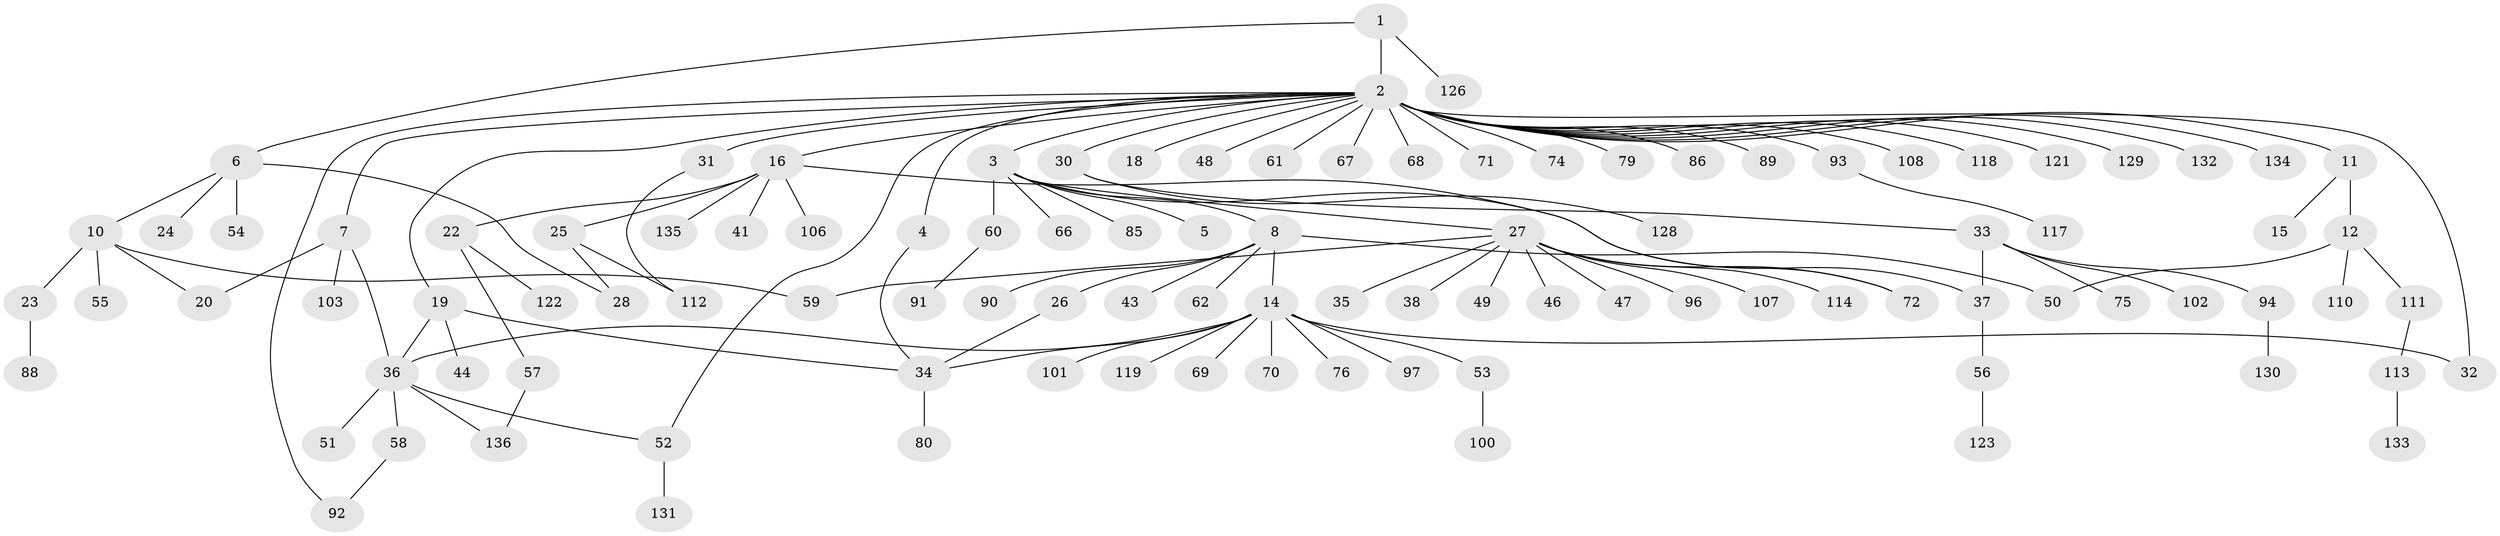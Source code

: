 // original degree distribution, {3: 0.12318840579710146, 28: 0.007246376811594203, 9: 0.014492753623188406, 1: 0.5217391304347826, 6: 0.007246376811594203, 5: 0.014492753623188406, 4: 0.050724637681159424, 10: 0.014492753623188406, 8: 0.007246376811594203, 2: 0.2318840579710145, 7: 0.007246376811594203}
// Generated by graph-tools (version 1.1) at 2025/41/03/06/25 10:41:45]
// undirected, 104 vertices, 119 edges
graph export_dot {
graph [start="1"]
  node [color=gray90,style=filled];
  1 [super="+65"];
  2 [super="+13"];
  3 [super="+40"];
  4 [super="+9"];
  5;
  6 [super="+120"];
  7 [super="+17"];
  8 [super="+81"];
  10 [super="+116"];
  11 [super="+39"];
  12 [super="+105"];
  14 [super="+21"];
  15;
  16 [super="+127"];
  18;
  19;
  20 [super="+64"];
  22;
  23 [super="+63"];
  24 [super="+84"];
  25 [super="+42"];
  26;
  27 [super="+29"];
  28;
  30 [super="+95"];
  31 [super="+98"];
  32;
  33 [super="+45"];
  34 [super="+83"];
  35;
  36 [super="+124"];
  37 [super="+73"];
  38;
  41;
  43;
  44;
  46;
  47;
  48;
  49;
  50;
  51 [super="+77"];
  52 [super="+109"];
  53 [super="+137"];
  54;
  55 [super="+104"];
  56 [super="+125"];
  57 [super="+82"];
  58 [super="+99"];
  59 [super="+138"];
  60;
  61;
  62 [super="+78"];
  66;
  67;
  68;
  69 [super="+87"];
  70;
  71;
  72;
  74;
  75;
  76;
  79;
  80;
  85;
  86;
  88;
  89;
  90;
  91;
  92;
  93;
  94;
  96;
  97;
  100;
  101;
  102;
  103;
  106 [super="+115"];
  107;
  108;
  110;
  111;
  112;
  113;
  114;
  117;
  118;
  119;
  121;
  122;
  123;
  126;
  128;
  129;
  130;
  131;
  132;
  133;
  134;
  135;
  136;
  1 -- 2;
  1 -- 6;
  1 -- 126;
  2 -- 3;
  2 -- 4;
  2 -- 7;
  2 -- 11;
  2 -- 16;
  2 -- 18;
  2 -- 19;
  2 -- 30;
  2 -- 31 [weight=2];
  2 -- 32;
  2 -- 52;
  2 -- 61;
  2 -- 67;
  2 -- 71;
  2 -- 74;
  2 -- 79;
  2 -- 86;
  2 -- 89;
  2 -- 92;
  2 -- 93;
  2 -- 108;
  2 -- 118;
  2 -- 121;
  2 -- 129;
  2 -- 132;
  2 -- 134;
  2 -- 48;
  2 -- 68;
  3 -- 5;
  3 -- 8;
  3 -- 27;
  3 -- 60;
  3 -- 66;
  3 -- 72;
  3 -- 85;
  4 -- 34;
  6 -- 10;
  6 -- 24;
  6 -- 28;
  6 -- 54;
  7 -- 20;
  7 -- 36;
  7 -- 103;
  8 -- 14;
  8 -- 26;
  8 -- 43;
  8 -- 50;
  8 -- 62;
  8 -- 90;
  10 -- 23;
  10 -- 55;
  10 -- 59;
  10 -- 20;
  11 -- 12;
  11 -- 15;
  12 -- 110;
  12 -- 111;
  12 -- 50;
  14 -- 32;
  14 -- 53;
  14 -- 76;
  14 -- 97;
  14 -- 101;
  14 -- 119;
  14 -- 70;
  14 -- 69;
  14 -- 34;
  14 -- 36;
  16 -- 22;
  16 -- 25;
  16 -- 37;
  16 -- 41;
  16 -- 106;
  16 -- 135;
  19 -- 34;
  19 -- 36;
  19 -- 44;
  22 -- 57;
  22 -- 122;
  23 -- 88;
  25 -- 28;
  25 -- 112;
  26 -- 34;
  27 -- 35;
  27 -- 46;
  27 -- 47;
  27 -- 49;
  27 -- 59;
  27 -- 72;
  27 -- 96;
  27 -- 114;
  27 -- 107;
  27 -- 38;
  30 -- 33;
  30 -- 128;
  31 -- 112;
  33 -- 75;
  33 -- 37 [weight=2];
  33 -- 102;
  33 -- 94;
  34 -- 80;
  36 -- 51;
  36 -- 58;
  36 -- 136;
  36 -- 52;
  37 -- 56;
  52 -- 131;
  53 -- 100;
  56 -- 123;
  57 -- 136;
  58 -- 92;
  60 -- 91;
  93 -- 117;
  94 -- 130;
  111 -- 113;
  113 -- 133;
}
